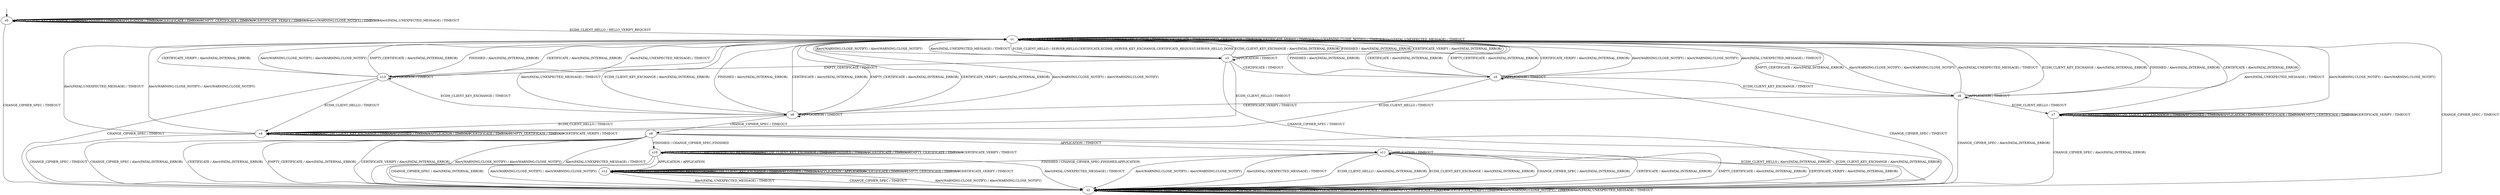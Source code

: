 digraph h1 {
s0 [label="s0"];
s1 [label="s1"];
s2 [label="s2"];
s3 [label="s3"];
s4 [label="s4"];
s5 [label="s5"];
s13 [label="s13"];
s6 [label="s6"];
s7 [label="s7"];
s8 [label="s8"];
s9 [label="s9"];
s10 [label="s10"];
s11 [label="s11"];
s12 [label="s12"];
s0 -> s1 [label="ECDH_CLIENT_HELLO / HELLO_VERIFY_REQUEST"];
s0 -> s0 [label="ECDH_CLIENT_KEY_EXCHANGE / TIMEOUT"];
s0 -> s2 [label="CHANGE_CIPHER_SPEC / TIMEOUT"];
s0 -> s0 [label="FINISHED / TIMEOUT"];
s0 -> s0 [label="APPLICATION / TIMEOUT"];
s0 -> s0 [label="CERTIFICATE / TIMEOUT"];
s0 -> s0 [label="EMPTY_CERTIFICATE / TIMEOUT"];
s0 -> s0 [label="CERTIFICATE_VERIFY / TIMEOUT"];
s0 -> s0 [label="Alert(WARNING,CLOSE_NOTIFY) / TIMEOUT"];
s0 -> s0 [label="Alert(FATAL,UNEXPECTED_MESSAGE) / TIMEOUT"];
s1 -> s3 [label="ECDH_CLIENT_HELLO / SERVER_HELLO,CERTIFICATE,ECDHE_SERVER_KEY_EXCHANGE,CERTIFICATE_REQUEST,SERVER_HELLO_DONE"];
s1 -> s1 [label="ECDH_CLIENT_KEY_EXCHANGE / TIMEOUT"];
s1 -> s2 [label="CHANGE_CIPHER_SPEC / TIMEOUT"];
s1 -> s1 [label="FINISHED / TIMEOUT"];
s1 -> s1 [label="APPLICATION / TIMEOUT"];
s1 -> s1 [label="CERTIFICATE / TIMEOUT"];
s1 -> s1 [label="EMPTY_CERTIFICATE / TIMEOUT"];
s1 -> s1 [label="CERTIFICATE_VERIFY / TIMEOUT"];
s1 -> s1 [label="Alert(WARNING,CLOSE_NOTIFY) / TIMEOUT"];
s1 -> s1 [label="Alert(FATAL,UNEXPECTED_MESSAGE) / TIMEOUT"];
s2 -> s2 [label="ECDH_CLIENT_HELLO / TIMEOUT"];
s2 -> s2 [label="ECDH_CLIENT_KEY_EXCHANGE / TIMEOUT"];
s2 -> s2 [label="CHANGE_CIPHER_SPEC / TIMEOUT"];
s2 -> s2 [label="FINISHED / TIMEOUT"];
s2 -> s2 [label="APPLICATION / TIMEOUT"];
s2 -> s2 [label="CERTIFICATE / TIMEOUT"];
s2 -> s2 [label="EMPTY_CERTIFICATE / TIMEOUT"];
s2 -> s2 [label="CERTIFICATE_VERIFY / TIMEOUT"];
s2 -> s2 [label="Alert(WARNING,CLOSE_NOTIFY) / TIMEOUT"];
s2 -> s2 [label="Alert(FATAL,UNEXPECTED_MESSAGE) / TIMEOUT"];
s3 -> s4 [label="ECDH_CLIENT_HELLO / TIMEOUT"];
s3 -> s1 [label="ECDH_CLIENT_KEY_EXCHANGE / Alert(FATAL,INTERNAL_ERROR)"];
s3 -> s2 [label="CHANGE_CIPHER_SPEC / TIMEOUT"];
s3 -> s1 [label="FINISHED / Alert(FATAL,INTERNAL_ERROR)"];
s3 -> s3 [label="APPLICATION / TIMEOUT"];
s3 -> s5 [label="CERTIFICATE / TIMEOUT"];
s3 -> s13 [label="EMPTY_CERTIFICATE / TIMEOUT"];
s3 -> s1 [label="CERTIFICATE_VERIFY / Alert(FATAL,INTERNAL_ERROR)"];
s3 -> s1 [label="Alert(WARNING,CLOSE_NOTIFY) / Alert(WARNING,CLOSE_NOTIFY)"];
s3 -> s1 [label="Alert(FATAL,UNEXPECTED_MESSAGE) / TIMEOUT"];
s4 -> s4 [label="ECDH_CLIENT_HELLO / TIMEOUT"];
s4 -> s4 [label="ECDH_CLIENT_KEY_EXCHANGE / TIMEOUT"];
s4 -> s2 [label="CHANGE_CIPHER_SPEC / TIMEOUT"];
s4 -> s4 [label="FINISHED / TIMEOUT"];
s4 -> s4 [label="APPLICATION / TIMEOUT"];
s4 -> s4 [label="CERTIFICATE / TIMEOUT"];
s4 -> s4 [label="EMPTY_CERTIFICATE / TIMEOUT"];
s4 -> s4 [label="CERTIFICATE_VERIFY / TIMEOUT"];
s4 -> s1 [label="Alert(WARNING,CLOSE_NOTIFY) / Alert(WARNING,CLOSE_NOTIFY)"];
s4 -> s1 [label="Alert(FATAL,UNEXPECTED_MESSAGE) / TIMEOUT"];
s5 -> s4 [label="ECDH_CLIENT_HELLO / TIMEOUT"];
s5 -> s6 [label="ECDH_CLIENT_KEY_EXCHANGE / TIMEOUT"];
s5 -> s2 [label="CHANGE_CIPHER_SPEC / TIMEOUT"];
s5 -> s1 [label="FINISHED / Alert(FATAL,INTERNAL_ERROR)"];
s5 -> s5 [label="APPLICATION / TIMEOUT"];
s5 -> s1 [label="CERTIFICATE / Alert(FATAL,INTERNAL_ERROR)"];
s5 -> s1 [label="EMPTY_CERTIFICATE / Alert(FATAL,INTERNAL_ERROR)"];
s5 -> s1 [label="CERTIFICATE_VERIFY / Alert(FATAL,INTERNAL_ERROR)"];
s5 -> s1 [label="Alert(WARNING,CLOSE_NOTIFY) / Alert(WARNING,CLOSE_NOTIFY)"];
s5 -> s1 [label="Alert(FATAL,UNEXPECTED_MESSAGE) / TIMEOUT"];
s13 -> s4 [label="ECDH_CLIENT_HELLO / TIMEOUT"];
s13 -> s8 [label="ECDH_CLIENT_KEY_EXCHANGE / TIMEOUT"];
s13 -> s2 [label="CHANGE_CIPHER_SPEC / TIMEOUT"];
s13 -> s1 [label="FINISHED / Alert(FATAL,INTERNAL_ERROR)"];
s13 -> s13 [label="APPLICATION / TIMEOUT"];
s13 -> s1 [label="CERTIFICATE / Alert(FATAL,INTERNAL_ERROR)"];
s13 -> s1 [label="EMPTY_CERTIFICATE / Alert(FATAL,INTERNAL_ERROR)"];
s13 -> s1 [label="CERTIFICATE_VERIFY / Alert(FATAL,INTERNAL_ERROR)"];
s13 -> s1 [label="Alert(WARNING,CLOSE_NOTIFY) / Alert(WARNING,CLOSE_NOTIFY)"];
s13 -> s1 [label="Alert(FATAL,UNEXPECTED_MESSAGE) / TIMEOUT"];
s6 -> s7 [label="ECDH_CLIENT_HELLO / TIMEOUT"];
s6 -> s1 [label="ECDH_CLIENT_KEY_EXCHANGE / Alert(FATAL,INTERNAL_ERROR)"];
s6 -> s2 [label="CHANGE_CIPHER_SPEC / Alert(FATAL,INTERNAL_ERROR)"];
s6 -> s1 [label="FINISHED / Alert(FATAL,INTERNAL_ERROR)"];
s6 -> s6 [label="APPLICATION / TIMEOUT"];
s6 -> s1 [label="CERTIFICATE / Alert(FATAL,INTERNAL_ERROR)"];
s6 -> s1 [label="EMPTY_CERTIFICATE / Alert(FATAL,INTERNAL_ERROR)"];
s6 -> s8 [label="CERTIFICATE_VERIFY / TIMEOUT"];
s6 -> s1 [label="Alert(WARNING,CLOSE_NOTIFY) / Alert(WARNING,CLOSE_NOTIFY)"];
s6 -> s1 [label="Alert(FATAL,UNEXPECTED_MESSAGE) / TIMEOUT"];
s7 -> s7 [label="ECDH_CLIENT_HELLO / TIMEOUT"];
s7 -> s7 [label="ECDH_CLIENT_KEY_EXCHANGE / TIMEOUT"];
s7 -> s2 [label="CHANGE_CIPHER_SPEC / Alert(FATAL,INTERNAL_ERROR)"];
s7 -> s7 [label="FINISHED / TIMEOUT"];
s7 -> s7 [label="APPLICATION / TIMEOUT"];
s7 -> s7 [label="CERTIFICATE / TIMEOUT"];
s7 -> s7 [label="EMPTY_CERTIFICATE / TIMEOUT"];
s7 -> s7 [label="CERTIFICATE_VERIFY / TIMEOUT"];
s7 -> s1 [label="Alert(WARNING,CLOSE_NOTIFY) / Alert(WARNING,CLOSE_NOTIFY)"];
s7 -> s1 [label="Alert(FATAL,UNEXPECTED_MESSAGE) / TIMEOUT"];
s8 -> s4 [label="ECDH_CLIENT_HELLO / TIMEOUT"];
s8 -> s1 [label="ECDH_CLIENT_KEY_EXCHANGE / Alert(FATAL,INTERNAL_ERROR)"];
s8 -> s9 [label="CHANGE_CIPHER_SPEC / TIMEOUT"];
s8 -> s1 [label="FINISHED / Alert(FATAL,INTERNAL_ERROR)"];
s8 -> s8 [label="APPLICATION / TIMEOUT"];
s8 -> s1 [label="CERTIFICATE / Alert(FATAL,INTERNAL_ERROR)"];
s8 -> s1 [label="EMPTY_CERTIFICATE / Alert(FATAL,INTERNAL_ERROR)"];
s8 -> s1 [label="CERTIFICATE_VERIFY / Alert(FATAL,INTERNAL_ERROR)"];
s8 -> s1 [label="Alert(WARNING,CLOSE_NOTIFY) / Alert(WARNING,CLOSE_NOTIFY)"];
s8 -> s1 [label="Alert(FATAL,UNEXPECTED_MESSAGE) / TIMEOUT"];
s9 -> s2 [label="ECDH_CLIENT_HELLO / Alert(FATAL,INTERNAL_ERROR)"];
s9 -> s2 [label="ECDH_CLIENT_KEY_EXCHANGE / Alert(FATAL,INTERNAL_ERROR)"];
s9 -> s2 [label="CHANGE_CIPHER_SPEC / Alert(FATAL,INTERNAL_ERROR)"];
s9 -> s10 [label="FINISHED / CHANGE_CIPHER_SPEC,FINISHED"];
s9 -> s11 [label="APPLICATION / TIMEOUT"];
s9 -> s2 [label="CERTIFICATE / Alert(FATAL,INTERNAL_ERROR)"];
s9 -> s2 [label="EMPTY_CERTIFICATE / Alert(FATAL,INTERNAL_ERROR)"];
s9 -> s2 [label="CERTIFICATE_VERIFY / Alert(FATAL,INTERNAL_ERROR)"];
s9 -> s2 [label="Alert(WARNING,CLOSE_NOTIFY) / Alert(WARNING,CLOSE_NOTIFY)"];
s9 -> s2 [label="Alert(FATAL,UNEXPECTED_MESSAGE) / TIMEOUT"];
s10 -> s10 [label="ECDH_CLIENT_HELLO / Alert(WARNING,NO_RENEGOTIATION)"];
s10 -> s10 [label="ECDH_CLIENT_KEY_EXCHANGE / TIMEOUT"];
s10 -> s2 [label="CHANGE_CIPHER_SPEC / Alert(FATAL,INTERNAL_ERROR)"];
s10 -> s10 [label="FINISHED / TIMEOUT"];
s10 -> s12 [label="APPLICATION / APPLICATION"];
s10 -> s10 [label="CERTIFICATE / TIMEOUT"];
s10 -> s10 [label="EMPTY_CERTIFICATE / TIMEOUT"];
s10 -> s10 [label="CERTIFICATE_VERIFY / TIMEOUT"];
s10 -> s2 [label="Alert(WARNING,CLOSE_NOTIFY) / Alert(WARNING,CLOSE_NOTIFY)"];
s10 -> s2 [label="Alert(FATAL,UNEXPECTED_MESSAGE) / TIMEOUT"];
s11 -> s2 [label="ECDH_CLIENT_HELLO / Alert(FATAL,INTERNAL_ERROR)"];
s11 -> s2 [label="ECDH_CLIENT_KEY_EXCHANGE / Alert(FATAL,INTERNAL_ERROR)"];
s11 -> s2 [label="CHANGE_CIPHER_SPEC / Alert(FATAL,INTERNAL_ERROR)"];
s11 -> s12 [label="FINISHED / CHANGE_CIPHER_SPEC,FINISHED,APPLICATION"];
s11 -> s11 [label="APPLICATION / TIMEOUT"];
s11 -> s2 [label="CERTIFICATE / Alert(FATAL,INTERNAL_ERROR)"];
s11 -> s2 [label="EMPTY_CERTIFICATE / Alert(FATAL,INTERNAL_ERROR)"];
s11 -> s2 [label="CERTIFICATE_VERIFY / Alert(FATAL,INTERNAL_ERROR)"];
s11 -> s2 [label="Alert(WARNING,CLOSE_NOTIFY) / Alert(WARNING,CLOSE_NOTIFY)"];
s11 -> s2 [label="Alert(FATAL,UNEXPECTED_MESSAGE) / TIMEOUT"];
s12 -> s12 [label="ECDH_CLIENT_HELLO / Alert(WARNING,NO_RENEGOTIATION)"];
s12 -> s12 [label="ECDH_CLIENT_KEY_EXCHANGE / TIMEOUT"];
s12 -> s2 [label="CHANGE_CIPHER_SPEC / TIMEOUT"];
s12 -> s12 [label="FINISHED / TIMEOUT"];
s12 -> s12 [label="APPLICATION / APPLICATION"];
s12 -> s12 [label="CERTIFICATE / TIMEOUT"];
s12 -> s12 [label="EMPTY_CERTIFICATE / TIMEOUT"];
s12 -> s12 [label="CERTIFICATE_VERIFY / TIMEOUT"];
s12 -> s2 [label="Alert(WARNING,CLOSE_NOTIFY) / Alert(WARNING,CLOSE_NOTIFY)"];
s12 -> s2 [label="Alert(FATAL,UNEXPECTED_MESSAGE) / TIMEOUT"];
__start0 [shape=none, label=""];
__start0 -> s0 [label=""];
}
